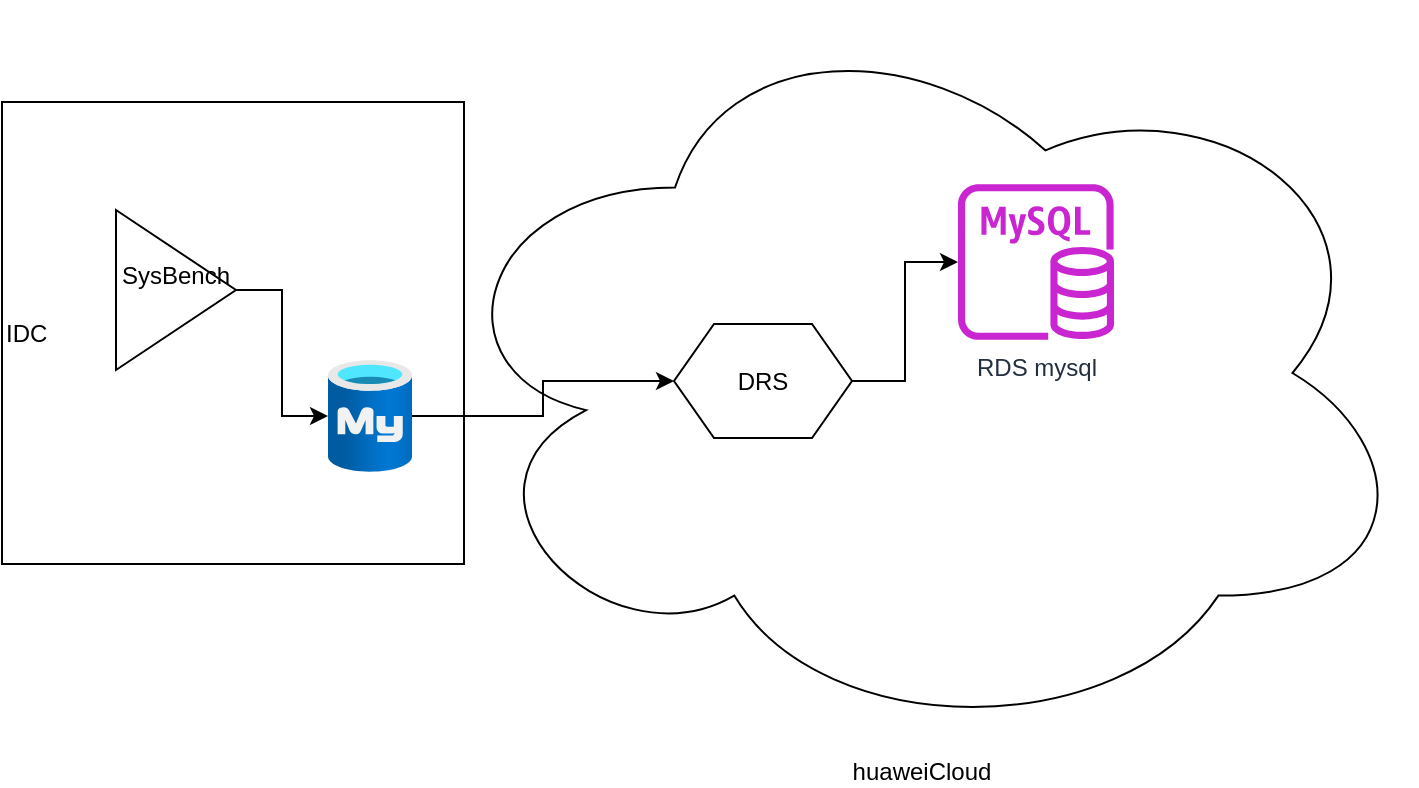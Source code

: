 <mxfile version="26.0.10">
  <diagram name="第 1 页" id="hJpSnubh3NwP1bZo-vac">
    <mxGraphModel dx="816" dy="433" grid="0" gridSize="10" guides="1" tooltips="1" connect="1" arrows="1" fold="1" page="1" pageScale="1" pageWidth="827" pageHeight="1169" background="none" math="0" shadow="0">
      <root>
        <mxCell id="0" />
        <mxCell id="1" parent="0" />
        <mxCell id="djTARG122TU326mFLAmz-1" value="IDC" style="whiteSpace=wrap;html=1;aspect=fixed;align=left;" vertex="1" parent="1">
          <mxGeometry x="78" y="78" width="231" height="231" as="geometry" />
        </mxCell>
        <mxCell id="zQtq6aXo6npVZJ5Fd0N6-3" value="huaweiCloud" style="ellipse;shape=cloud;whiteSpace=wrap;html=1;labelPosition=center;verticalLabelPosition=bottom;align=center;verticalAlign=top;" parent="1" vertex="1">
          <mxGeometry x="291" y="28" width="494" height="371" as="geometry" />
        </mxCell>
        <mxCell id="zQtq6aXo6npVZJ5Fd0N6-2" style="edgeStyle=orthogonalEdgeStyle;rounded=0;orthogonalLoop=1;jettySize=auto;html=1;" parent="1" source="4OX1mIO0yJQR4AisKcEK-1" target="zQtq6aXo6npVZJ5Fd0N6-1" edge="1">
          <mxGeometry relative="1" as="geometry">
            <mxPoint x="352.348" y="235" as="targetPoint" />
          </mxGeometry>
        </mxCell>
        <mxCell id="4OX1mIO0yJQR4AisKcEK-1" value="" style="image;aspect=fixed;html=1;points=[];align=center;fontSize=12;image=img/lib/azure2/databases/Azure_Database_MySQL_Server.svg;" parent="1" vertex="1">
          <mxGeometry x="241" y="207" width="42" height="56" as="geometry" />
        </mxCell>
        <mxCell id="7QAW6A37wqM5UHGuv0Ta-2" style="edgeStyle=orthogonalEdgeStyle;rounded=0;orthogonalLoop=1;jettySize=auto;html=1;" parent="1" source="7QAW6A37wqM5UHGuv0Ta-1" target="4OX1mIO0yJQR4AisKcEK-1" edge="1">
          <mxGeometry relative="1" as="geometry" />
        </mxCell>
        <mxCell id="7QAW6A37wqM5UHGuv0Ta-1" value="SysBench&lt;div&gt;&lt;br&gt;&lt;/div&gt;" style="triangle;whiteSpace=wrap;html=1;" parent="1" vertex="1">
          <mxGeometry x="135" y="132" width="60" height="80" as="geometry" />
        </mxCell>
        <mxCell id="djTARG122TU326mFLAmz-3" style="edgeStyle=orthogonalEdgeStyle;rounded=0;orthogonalLoop=1;jettySize=auto;html=1;" edge="1" parent="1" source="zQtq6aXo6npVZJ5Fd0N6-1" target="zQtq6aXo6npVZJ5Fd0N6-4">
          <mxGeometry relative="1" as="geometry" />
        </mxCell>
        <mxCell id="zQtq6aXo6npVZJ5Fd0N6-1" value="DRS" style="shape=hexagon;perimeter=hexagonPerimeter2;whiteSpace=wrap;html=1;fixedSize=1;" parent="1" vertex="1">
          <mxGeometry x="414" y="189" width="89" height="57" as="geometry" />
        </mxCell>
        <mxCell id="zQtq6aXo6npVZJ5Fd0N6-4" value="RDS mysql" style="sketch=0;outlineConnect=0;fontColor=#232F3E;gradientColor=none;fillColor=#C925D1;strokeColor=none;dashed=0;verticalLabelPosition=bottom;verticalAlign=top;align=center;html=1;fontSize=12;fontStyle=0;aspect=fixed;pointerEvents=1;shape=mxgraph.aws4.rds_mysql_instance;" parent="1" vertex="1">
          <mxGeometry x="556" y="119" width="78" height="78" as="geometry" />
        </mxCell>
      </root>
    </mxGraphModel>
  </diagram>
</mxfile>
